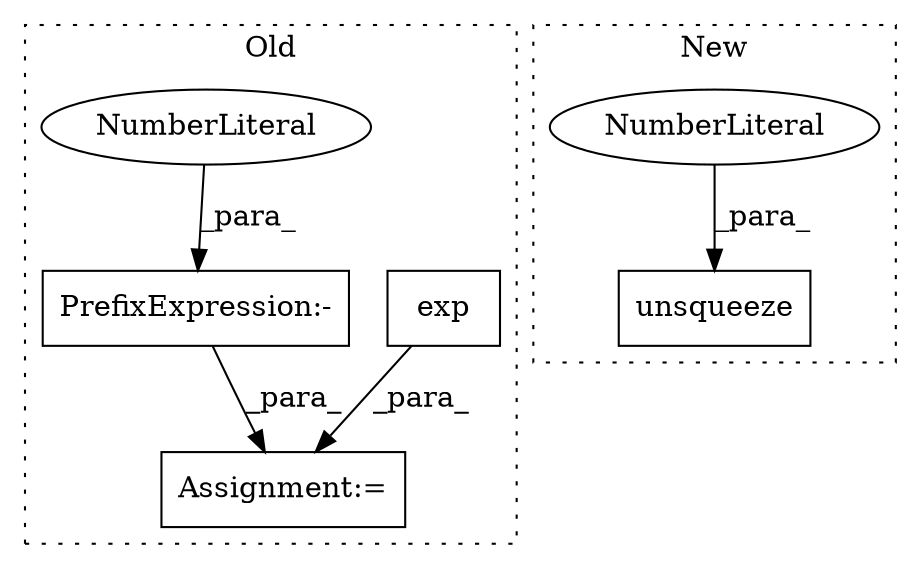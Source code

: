digraph G {
subgraph cluster0 {
1 [label="exp" a="32" s="13857,13874" l="4,1" shape="box"];
4 [label="Assignment:=" a="7" s="14073" l="1" shape="box"];
5 [label="PrefixExpression:-" a="38" s="14082" l="1" shape="box"];
6 [label="NumberLiteral" a="34" s="14083" l="1" shape="ellipse"];
label = "Old";
style="dotted";
}
subgraph cluster1 {
2 [label="unsqueeze" a="32" s="13937,13948" l="10,1" shape="box"];
3 [label="NumberLiteral" a="34" s="13947" l="1" shape="ellipse"];
label = "New";
style="dotted";
}
1 -> 4 [label="_para_"];
3 -> 2 [label="_para_"];
5 -> 4 [label="_para_"];
6 -> 5 [label="_para_"];
}